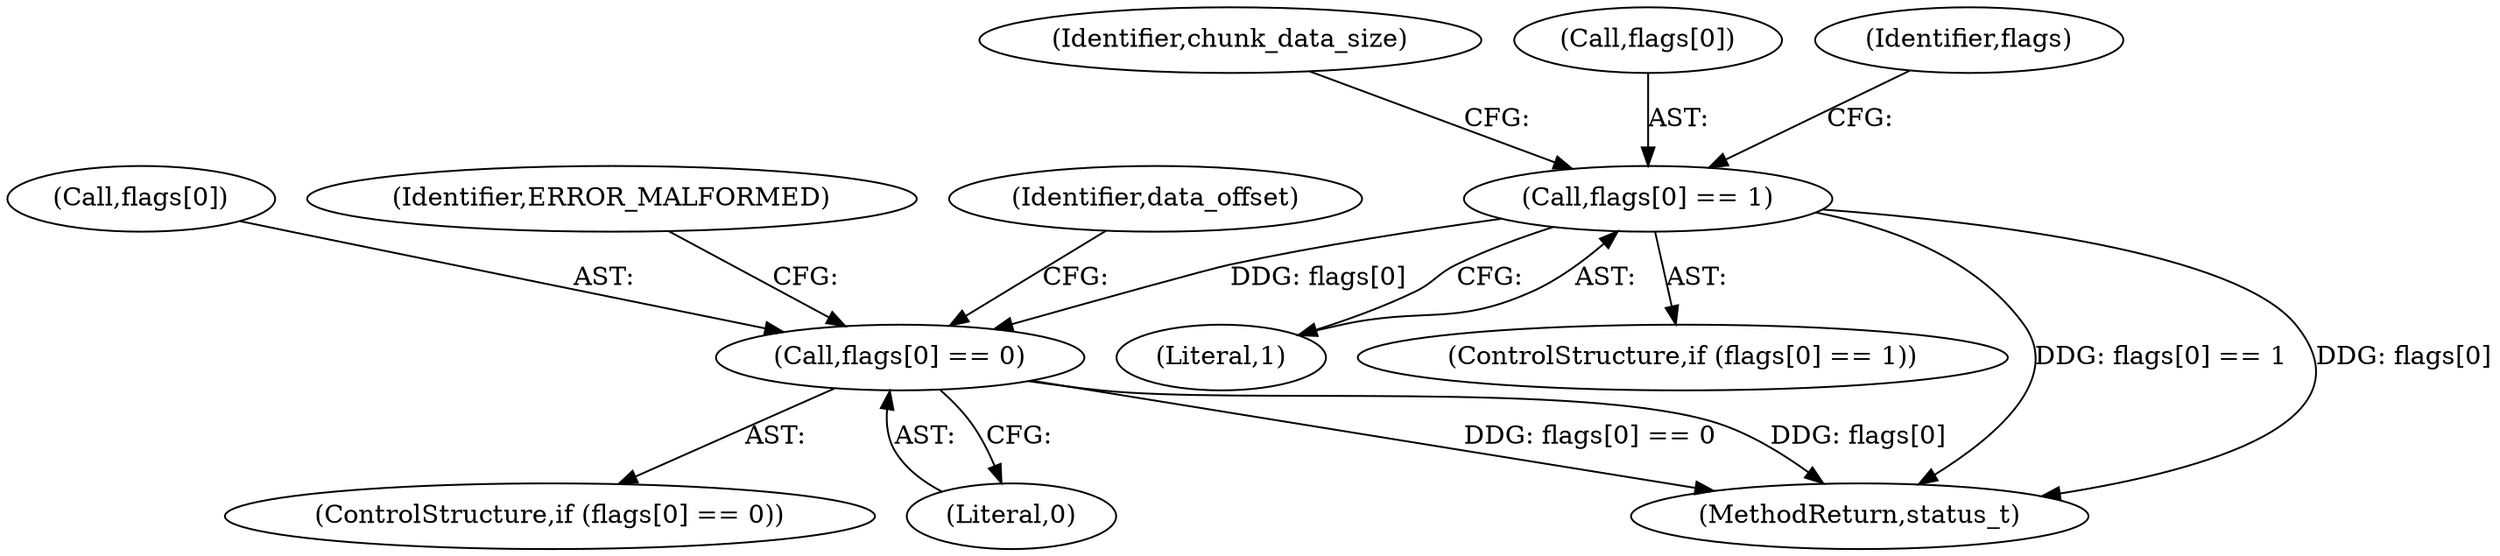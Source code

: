 digraph "0_Android_2674a7218eaa3c87f2ee26d26da5b9170e10f859@array" {
"1002532" [label="(Call,flags[0] == 0)"];
"1002503" [label="(Call,flags[0] == 1)"];
"1002541" [label="(Identifier,data_offset)"];
"1002533" [label="(Call,flags[0])"];
"1002502" [label="(ControlStructure,if (flags[0] == 1))"];
"1002559" [label="(Identifier,ERROR_MALFORMED)"];
"1002507" [label="(Literal,1)"];
"1002511" [label="(Identifier,chunk_data_size)"];
"1002927" [label="(MethodReturn,status_t)"];
"1002504" [label="(Call,flags[0])"];
"1002503" [label="(Call,flags[0] == 1)"];
"1002532" [label="(Call,flags[0] == 0)"];
"1002536" [label="(Literal,0)"];
"1002531" [label="(ControlStructure,if (flags[0] == 0))"];
"1002534" [label="(Identifier,flags)"];
"1002532" -> "1002531"  [label="AST: "];
"1002532" -> "1002536"  [label="CFG: "];
"1002533" -> "1002532"  [label="AST: "];
"1002536" -> "1002532"  [label="AST: "];
"1002541" -> "1002532"  [label="CFG: "];
"1002559" -> "1002532"  [label="CFG: "];
"1002532" -> "1002927"  [label="DDG: flags[0] == 0"];
"1002532" -> "1002927"  [label="DDG: flags[0]"];
"1002503" -> "1002532"  [label="DDG: flags[0]"];
"1002503" -> "1002502"  [label="AST: "];
"1002503" -> "1002507"  [label="CFG: "];
"1002504" -> "1002503"  [label="AST: "];
"1002507" -> "1002503"  [label="AST: "];
"1002511" -> "1002503"  [label="CFG: "];
"1002534" -> "1002503"  [label="CFG: "];
"1002503" -> "1002927"  [label="DDG: flags[0] == 1"];
"1002503" -> "1002927"  [label="DDG: flags[0]"];
}

